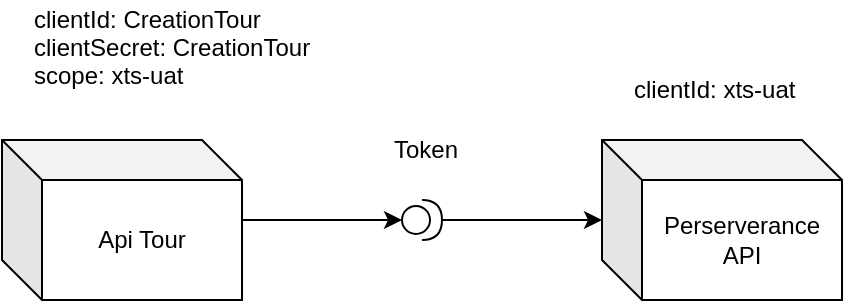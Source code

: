 <mxfile version="24.1.0" type="device">
  <diagram name="Página-1" id="XihwSeTNaDiTf0Fzvj_v">
    <mxGraphModel dx="1114" dy="660" grid="1" gridSize="10" guides="1" tooltips="1" connect="1" arrows="1" fold="1" page="1" pageScale="1" pageWidth="1169" pageHeight="827" math="0" shadow="0">
      <root>
        <mxCell id="0" />
        <mxCell id="1" parent="0" />
        <mxCell id="DLGg528-OhrPO5TVI_aB-5" style="edgeStyle=orthogonalEdgeStyle;rounded=0;orthogonalLoop=1;jettySize=auto;html=1;" parent="1" source="DLGg528-OhrPO5TVI_aB-1" target="DLGg528-OhrPO5TVI_aB-4" edge="1">
          <mxGeometry relative="1" as="geometry">
            <mxPoint x="430" y="240" as="targetPoint" />
          </mxGeometry>
        </mxCell>
        <mxCell id="DLGg528-OhrPO5TVI_aB-1" value="" style="shape=providedRequiredInterface;html=1;verticalLabelPosition=bottom;sketch=0;" parent="1" vertex="1">
          <mxGeometry x="340" y="230" width="20" height="20" as="geometry" />
        </mxCell>
        <mxCell id="DLGg528-OhrPO5TVI_aB-2" value="Api Tour" style="shape=cube;whiteSpace=wrap;html=1;boundedLbl=1;backgroundOutline=1;darkOpacity=0.05;darkOpacity2=0.1;" parent="1" vertex="1">
          <mxGeometry x="140" y="200" width="120" height="80" as="geometry" />
        </mxCell>
        <mxCell id="DLGg528-OhrPO5TVI_aB-3" style="edgeStyle=orthogonalEdgeStyle;rounded=0;orthogonalLoop=1;jettySize=auto;html=1;entryX=0;entryY=0.5;entryDx=0;entryDy=0;entryPerimeter=0;" parent="1" source="DLGg528-OhrPO5TVI_aB-2" target="DLGg528-OhrPO5TVI_aB-1" edge="1">
          <mxGeometry relative="1" as="geometry" />
        </mxCell>
        <mxCell id="DLGg528-OhrPO5TVI_aB-4" value="Perserverance API" style="shape=cube;whiteSpace=wrap;html=1;boundedLbl=1;backgroundOutline=1;darkOpacity=0.05;darkOpacity2=0.1;" parent="1" vertex="1">
          <mxGeometry x="440" y="200" width="120" height="80" as="geometry" />
        </mxCell>
        <mxCell id="DLGg528-OhrPO5TVI_aB-6" value="Token" style="text;strokeColor=none;fillColor=none;align=left;verticalAlign=middle;spacingLeft=4;spacingRight=4;overflow=hidden;points=[[0,0.5],[1,0.5]];portConstraint=eastwest;rotatable=0;whiteSpace=wrap;html=1;" parent="1" vertex="1">
          <mxGeometry x="330" y="190" width="80" height="30" as="geometry" />
        </mxCell>
        <mxCell id="DLGg528-OhrPO5TVI_aB-7" value="clientId: xts-uat" style="text;strokeColor=none;fillColor=none;align=left;verticalAlign=middle;spacingLeft=4;spacingRight=4;overflow=hidden;points=[[0,0.5],[1,0.5]];portConstraint=eastwest;rotatable=0;whiteSpace=wrap;html=1;" parent="1" vertex="1">
          <mxGeometry x="450" y="160" width="110" height="30" as="geometry" />
        </mxCell>
        <mxCell id="DLGg528-OhrPO5TVI_aB-8" value="clientId: CreationTour&lt;br&gt;clientSecret: CreationTour&lt;br&gt;scope: xts-uat&amp;nbsp;&lt;div&gt;&lt;br&gt;&lt;/div&gt;" style="text;strokeColor=none;fillColor=none;align=left;verticalAlign=middle;spacingLeft=4;spacingRight=4;overflow=hidden;points=[[0,0.5],[1,0.5]];portConstraint=eastwest;rotatable=0;whiteSpace=wrap;html=1;" parent="1" vertex="1">
          <mxGeometry x="150" y="130" width="150" height="60" as="geometry" />
        </mxCell>
      </root>
    </mxGraphModel>
  </diagram>
</mxfile>

